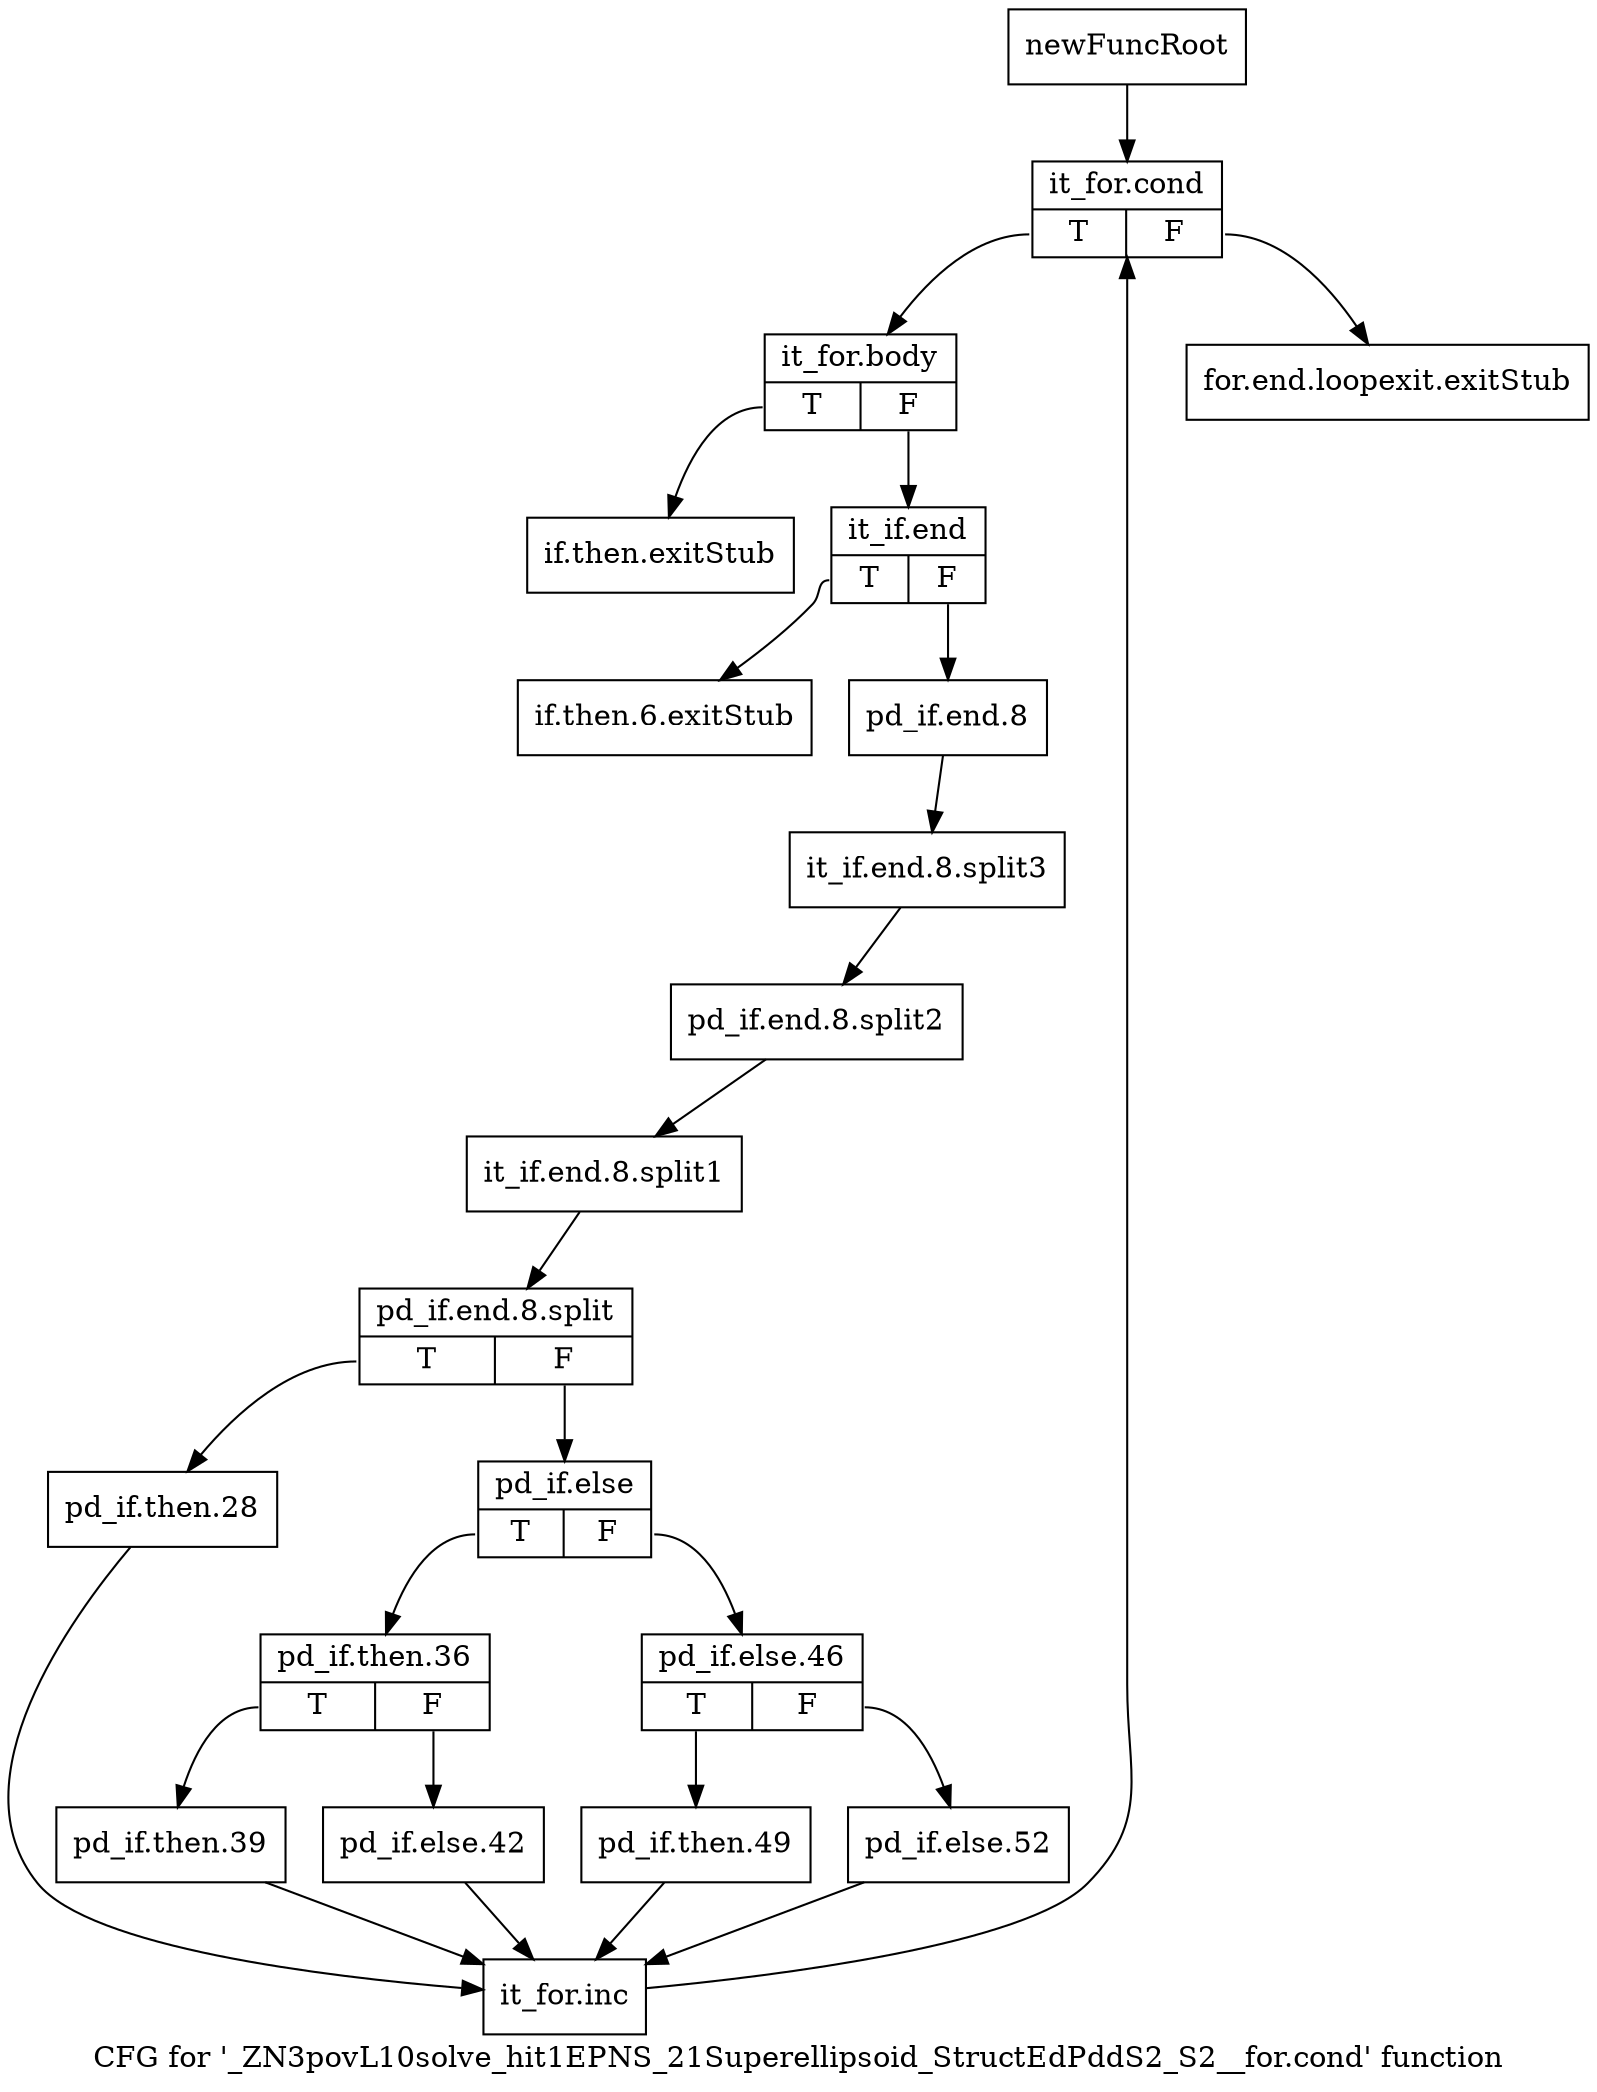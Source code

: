 digraph "CFG for '_ZN3povL10solve_hit1EPNS_21Superellipsoid_StructEdPddS2_S2__for.cond' function" {
	label="CFG for '_ZN3povL10solve_hit1EPNS_21Superellipsoid_StructEdPddS2_S2__for.cond' function";

	Node0x24b5400 [shape=record,label="{newFuncRoot}"];
	Node0x24b5400 -> Node0x24b5540;
	Node0x24b5450 [shape=record,label="{for.end.loopexit.exitStub}"];
	Node0x24b54a0 [shape=record,label="{if.then.exitStub}"];
	Node0x24b54f0 [shape=record,label="{if.then.6.exitStub}"];
	Node0x24b5540 [shape=record,label="{it_for.cond|{<s0>T|<s1>F}}"];
	Node0x24b5540:s0 -> Node0x24b5590;
	Node0x24b5540:s1 -> Node0x24b5450;
	Node0x24b5590 [shape=record,label="{it_for.body|{<s0>T|<s1>F}}"];
	Node0x24b5590:s0 -> Node0x24b54a0;
	Node0x24b5590:s1 -> Node0x24b55e0;
	Node0x24b55e0 [shape=record,label="{it_if.end|{<s0>T|<s1>F}}"];
	Node0x24b55e0:s0 -> Node0x24b54f0;
	Node0x24b55e0:s1 -> Node0x24b5630;
	Node0x24b5630 [shape=record,label="{pd_if.end.8}"];
	Node0x24b5630 -> Node0x39939d0;
	Node0x39939d0 [shape=record,label="{it_if.end.8.split3}"];
	Node0x39939d0 -> Node0x3972d00;
	Node0x3972d00 [shape=record,label="{pd_if.end.8.split2}"];
	Node0x3972d00 -> Node0x3973050;
	Node0x3973050 [shape=record,label="{it_if.end.8.split1}"];
	Node0x3973050 -> Node0x38cec50;
	Node0x38cec50 [shape=record,label="{pd_if.end.8.split|{<s0>T|<s1>F}}"];
	Node0x38cec50:s0 -> Node0x24b58b0;
	Node0x38cec50:s1 -> Node0x24b5680;
	Node0x24b5680 [shape=record,label="{pd_if.else|{<s0>T|<s1>F}}"];
	Node0x24b5680:s0 -> Node0x24b57c0;
	Node0x24b5680:s1 -> Node0x24b56d0;
	Node0x24b56d0 [shape=record,label="{pd_if.else.46|{<s0>T|<s1>F}}"];
	Node0x24b56d0:s0 -> Node0x24b5770;
	Node0x24b56d0:s1 -> Node0x24b5720;
	Node0x24b5720 [shape=record,label="{pd_if.else.52}"];
	Node0x24b5720 -> Node0x24b5900;
	Node0x24b5770 [shape=record,label="{pd_if.then.49}"];
	Node0x24b5770 -> Node0x24b5900;
	Node0x24b57c0 [shape=record,label="{pd_if.then.36|{<s0>T|<s1>F}}"];
	Node0x24b57c0:s0 -> Node0x24b5860;
	Node0x24b57c0:s1 -> Node0x24b5810;
	Node0x24b5810 [shape=record,label="{pd_if.else.42}"];
	Node0x24b5810 -> Node0x24b5900;
	Node0x24b5860 [shape=record,label="{pd_if.then.39}"];
	Node0x24b5860 -> Node0x24b5900;
	Node0x24b58b0 [shape=record,label="{pd_if.then.28}"];
	Node0x24b58b0 -> Node0x24b5900;
	Node0x24b5900 [shape=record,label="{it_for.inc}"];
	Node0x24b5900 -> Node0x24b5540;
}
